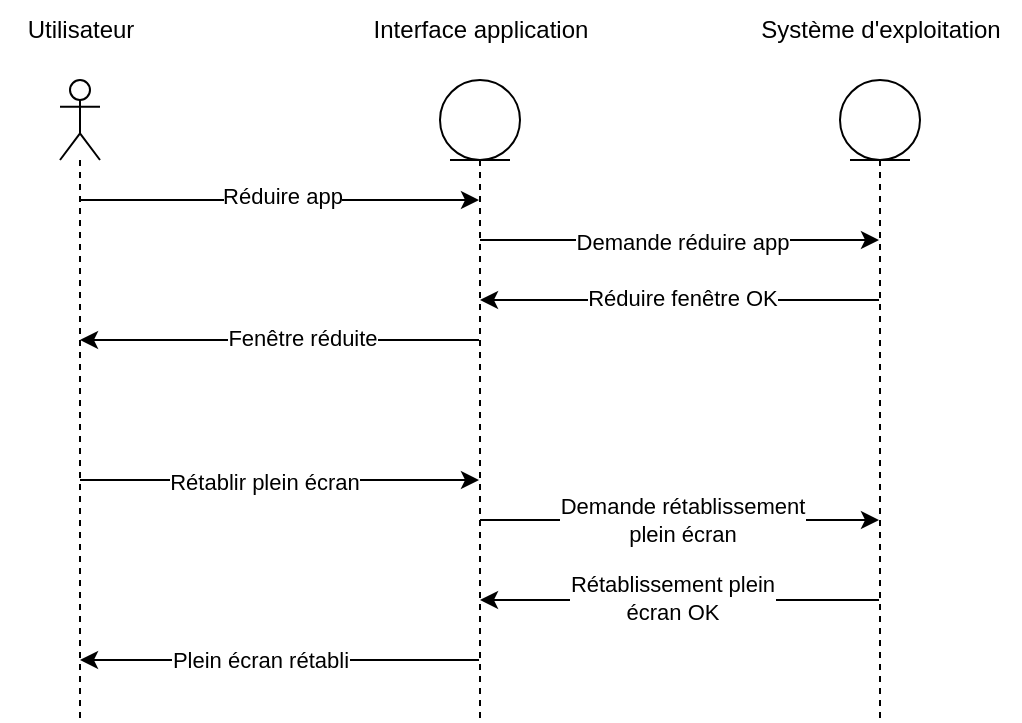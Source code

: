 <mxfile version="20.5.3" type="google"><diagram id="PNfyY8VU18iMyICgPXfp" name="Page-1"><mxGraphModel grid="1" page="1" gridSize="10" guides="1" tooltips="1" connect="1" arrows="1" fold="1" pageScale="1" pageWidth="827" pageHeight="1169" math="0" shadow="0"><root><mxCell id="0"/><mxCell id="1" parent="0"/><mxCell id="OYm01S4pt-Ea7qVvPjUK-2" value="" style="shape=umlLifeline;participant=umlActor;perimeter=lifelinePerimeter;whiteSpace=wrap;html=1;container=1;collapsible=0;recursiveResize=0;verticalAlign=top;spacingTop=36;outlineConnect=0;" vertex="1" parent="1"><mxGeometry x="70" y="120" width="20" height="320" as="geometry"/></mxCell><mxCell id="OYm01S4pt-Ea7qVvPjUK-3" value="Utilisateur" style="text;html=1;align=center;verticalAlign=middle;resizable=0;points=[];autosize=1;strokeColor=none;fillColor=none;" vertex="1" parent="1"><mxGeometry x="40" y="80" width="80" height="30" as="geometry"/></mxCell><mxCell id="OYm01S4pt-Ea7qVvPjUK-5" value="" style="shape=umlLifeline;participant=umlEntity;perimeter=lifelinePerimeter;whiteSpace=wrap;html=1;container=1;collapsible=0;recursiveResize=0;verticalAlign=top;spacingTop=36;outlineConnect=0;" vertex="1" parent="1"><mxGeometry x="260" y="120" width="40" height="320" as="geometry"/></mxCell><mxCell id="OYm01S4pt-Ea7qVvPjUK-6" value="Interface application" style="text;html=1;align=center;verticalAlign=middle;resizable=0;points=[];autosize=1;strokeColor=none;fillColor=none;" vertex="1" parent="1"><mxGeometry x="215" y="80" width="130" height="30" as="geometry"/></mxCell><mxCell id="OYm01S4pt-Ea7qVvPjUK-7" value="" style="shape=umlLifeline;participant=umlEntity;perimeter=lifelinePerimeter;whiteSpace=wrap;html=1;container=1;collapsible=0;recursiveResize=0;verticalAlign=top;spacingTop=36;outlineConnect=0;" vertex="1" parent="1"><mxGeometry x="460" y="120" width="40" height="320" as="geometry"/></mxCell><mxCell id="OYm01S4pt-Ea7qVvPjUK-8" value="Système d'exploitation" style="text;html=1;align=center;verticalAlign=middle;resizable=0;points=[];autosize=1;strokeColor=none;fillColor=none;" vertex="1" parent="1"><mxGeometry x="410" y="80" width="140" height="30" as="geometry"/></mxCell><mxCell id="OYm01S4pt-Ea7qVvPjUK-9" value="" style="endArrow=classic;html=1;rounded=0;" edge="1" parent="1"><mxGeometry width="50" height="50" relative="1" as="geometry"><mxPoint x="79.5" y="180" as="sourcePoint"/><mxPoint x="279.5" y="180" as="targetPoint"/><Array as="points"><mxPoint x="180" y="180"/></Array></mxGeometry></mxCell><mxCell id="OYm01S4pt-Ea7qVvPjUK-10" value="Réduire app" style="edgeLabel;html=1;align=center;verticalAlign=middle;resizable=0;points=[];" connectable="0" vertex="1" parent="OYm01S4pt-Ea7qVvPjUK-9"><mxGeometry x="-0.199" y="2" relative="1" as="geometry"><mxPoint x="21" as="offset"/></mxGeometry></mxCell><mxCell id="OYm01S4pt-Ea7qVvPjUK-11" value="" style="endArrow=classic;html=1;rounded=0;" edge="1" parent="1" source="OYm01S4pt-Ea7qVvPjUK-5" target="OYm01S4pt-Ea7qVvPjUK-7"><mxGeometry width="50" height="50" relative="1" as="geometry"><mxPoint x="390" y="320" as="sourcePoint"/><mxPoint x="440" y="270" as="targetPoint"/><Array as="points"><mxPoint x="390" y="200"/></Array></mxGeometry></mxCell><mxCell id="OYm01S4pt-Ea7qVvPjUK-12" value="Demande réduire app" style="edgeLabel;html=1;align=center;verticalAlign=middle;resizable=0;points=[];" connectable="0" vertex="1" parent="OYm01S4pt-Ea7qVvPjUK-11"><mxGeometry x="-0.109" y="-1" relative="1" as="geometry"><mxPoint x="12" as="offset"/></mxGeometry></mxCell><mxCell id="OYm01S4pt-Ea7qVvPjUK-13" value="" style="endArrow=classic;html=1;rounded=0;" edge="1" parent="1" source="OYm01S4pt-Ea7qVvPjUK-7" target="OYm01S4pt-Ea7qVvPjUK-5"><mxGeometry width="50" height="50" relative="1" as="geometry"><mxPoint x="390" y="320" as="sourcePoint"/><mxPoint x="440" y="270" as="targetPoint"/><Array as="points"><mxPoint x="380" y="230"/></Array></mxGeometry></mxCell><mxCell id="OYm01S4pt-Ea7qVvPjUK-14" value="Réduire fenêtre OK" style="edgeLabel;html=1;align=center;verticalAlign=middle;resizable=0;points=[];" connectable="0" vertex="1" parent="OYm01S4pt-Ea7qVvPjUK-13"><mxGeometry x="0.179" y="-1" relative="1" as="geometry"><mxPoint x="19" as="offset"/></mxGeometry></mxCell><mxCell id="OYm01S4pt-Ea7qVvPjUK-15" value="" style="endArrow=classic;html=1;rounded=0;" edge="1" parent="1" source="OYm01S4pt-Ea7qVvPjUK-5" target="OYm01S4pt-Ea7qVvPjUK-2"><mxGeometry width="50" height="50" relative="1" as="geometry"><mxPoint x="390" y="320" as="sourcePoint"/><mxPoint x="440" y="270" as="targetPoint"/><Array as="points"><mxPoint x="180" y="250"/></Array></mxGeometry></mxCell><mxCell id="OYm01S4pt-Ea7qVvPjUK-16" value="Fenêtre réduite" style="edgeLabel;html=1;align=center;verticalAlign=middle;resizable=0;points=[];" connectable="0" vertex="1" parent="OYm01S4pt-Ea7qVvPjUK-15"><mxGeometry x="0.089" y="-1" relative="1" as="geometry"><mxPoint x="20" as="offset"/></mxGeometry></mxCell><mxCell id="OYm01S4pt-Ea7qVvPjUK-17" value="" style="endArrow=classic;html=1;rounded=0;" edge="1" parent="1" source="OYm01S4pt-Ea7qVvPjUK-2" target="OYm01S4pt-Ea7qVvPjUK-5"><mxGeometry width="50" height="50" relative="1" as="geometry"><mxPoint x="390" y="320" as="sourcePoint"/><mxPoint x="440" y="270" as="targetPoint"/><Array as="points"><mxPoint x="190" y="320"/></Array></mxGeometry></mxCell><mxCell id="OYm01S4pt-Ea7qVvPjUK-18" value="Rétablir plein écran" style="edgeLabel;html=1;align=center;verticalAlign=middle;resizable=0;points=[];" connectable="0" vertex="1" parent="OYm01S4pt-Ea7qVvPjUK-17"><mxGeometry x="-0.079" y="-1" relative="1" as="geometry"><mxPoint as="offset"/></mxGeometry></mxCell><mxCell id="OYm01S4pt-Ea7qVvPjUK-19" value="" style="endArrow=classic;html=1;rounded=0;" edge="1" parent="1" source="OYm01S4pt-Ea7qVvPjUK-7" target="OYm01S4pt-Ea7qVvPjUK-5"><mxGeometry width="50" height="50" relative="1" as="geometry"><mxPoint x="390" y="320" as="sourcePoint"/><mxPoint x="440" y="270" as="targetPoint"/><Array as="points"><mxPoint x="390" y="380"/></Array></mxGeometry></mxCell><mxCell id="OYm01S4pt-Ea7qVvPjUK-22" value="Rétablissement plein&lt;br&gt;écran OK" style="edgeLabel;html=1;align=center;verticalAlign=middle;resizable=0;points=[];" connectable="0" vertex="1" parent="OYm01S4pt-Ea7qVvPjUK-19"><mxGeometry x="0.039" y="-1" relative="1" as="geometry"><mxPoint as="offset"/></mxGeometry></mxCell><mxCell id="OYm01S4pt-Ea7qVvPjUK-20" value="" style="endArrow=classic;html=1;rounded=0;" edge="1" parent="1" source="OYm01S4pt-Ea7qVvPjUK-5" target="OYm01S4pt-Ea7qVvPjUK-7"><mxGeometry width="50" height="50" relative="1" as="geometry"><mxPoint x="390" y="320" as="sourcePoint"/><mxPoint x="440" y="270" as="targetPoint"/><Array as="points"><mxPoint x="380" y="340"/></Array></mxGeometry></mxCell><mxCell id="OYm01S4pt-Ea7qVvPjUK-21" value="Demande rétablissement&lt;br&gt;plein écran" style="edgeLabel;html=1;align=center;verticalAlign=middle;resizable=0;points=[];" connectable="0" vertex="1" parent="OYm01S4pt-Ea7qVvPjUK-20"><mxGeometry x="-0.229" y="1" relative="1" as="geometry"><mxPoint x="24" y="1" as="offset"/></mxGeometry></mxCell><mxCell id="OYm01S4pt-Ea7qVvPjUK-23" value="" style="endArrow=classic;html=1;rounded=0;" edge="1" parent="1" source="OYm01S4pt-Ea7qVvPjUK-5" target="OYm01S4pt-Ea7qVvPjUK-2"><mxGeometry width="50" height="50" relative="1" as="geometry"><mxPoint x="390" y="310" as="sourcePoint"/><mxPoint x="440" y="260" as="targetPoint"/><Array as="points"><mxPoint x="190" y="410"/></Array></mxGeometry></mxCell><mxCell id="OYm01S4pt-Ea7qVvPjUK-24" value="Plein écran rétabli" style="edgeLabel;html=1;align=center;verticalAlign=middle;resizable=0;points=[];" connectable="0" vertex="1" parent="OYm01S4pt-Ea7qVvPjUK-23"><mxGeometry x="0.099" relative="1" as="geometry"><mxPoint as="offset"/></mxGeometry></mxCell></root></mxGraphModel></diagram></mxfile>